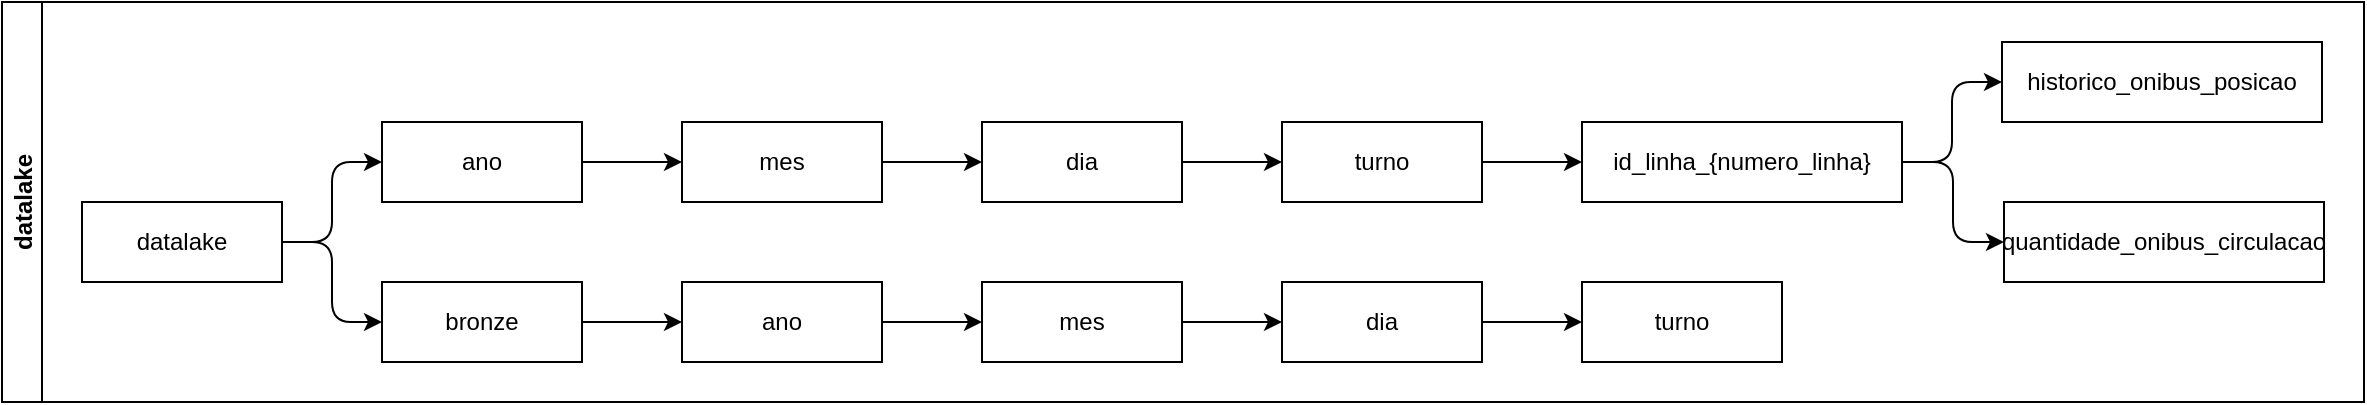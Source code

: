 <mxfile version="24.2.5" type="device">
  <diagram name="Page-1" id="74e2e168-ea6b-b213-b513-2b3c1d86103e">
    <mxGraphModel dx="1434" dy="838" grid="1" gridSize="10" guides="1" tooltips="1" connect="1" arrows="1" fold="1" page="1" pageScale="1" pageWidth="1100" pageHeight="850" background="none" math="0" shadow="0">
      <root>
        <mxCell id="0" />
        <mxCell id="1" parent="0" />
        <mxCell id="PxaC2SSewUqtfdYoJGaB-51" value="datalake" style="swimlane;startSize=20;horizontal=0;childLayout=treeLayout;horizontalTree=1;resizable=0;containerType=tree;fontSize=12;" vertex="1" parent="1">
          <mxGeometry x="300" y="70" width="1181" height="200" as="geometry" />
        </mxCell>
        <mxCell id="PxaC2SSewUqtfdYoJGaB-52" value="datalake" style="whiteSpace=wrap;html=1;" vertex="1" parent="PxaC2SSewUqtfdYoJGaB-51">
          <mxGeometry x="40" y="100" width="100" height="40" as="geometry" />
        </mxCell>
        <mxCell id="PxaC2SSewUqtfdYoJGaB-55" value="ano" style="whiteSpace=wrap;html=1;" vertex="1" parent="PxaC2SSewUqtfdYoJGaB-51">
          <mxGeometry x="190" y="60" width="100" height="40" as="geometry" />
        </mxCell>
        <mxCell id="PxaC2SSewUqtfdYoJGaB-56" value="" style="edgeStyle=elbowEdgeStyle;elbow=horizontal;html=1;rounded=1;curved=0;sourcePerimeterSpacing=0;targetPerimeterSpacing=0;startSize=6;endSize=6;" edge="1" parent="PxaC2SSewUqtfdYoJGaB-51" source="PxaC2SSewUqtfdYoJGaB-52" target="PxaC2SSewUqtfdYoJGaB-55">
          <mxGeometry relative="1" as="geometry" />
        </mxCell>
        <mxCell id="PxaC2SSewUqtfdYoJGaB-63" value="" style="edgeStyle=elbowEdgeStyle;elbow=horizontal;html=1;rounded=1;curved=0;sourcePerimeterSpacing=0;targetPerimeterSpacing=0;startSize=6;endSize=6;" edge="1" target="PxaC2SSewUqtfdYoJGaB-64" source="PxaC2SSewUqtfdYoJGaB-52" parent="PxaC2SSewUqtfdYoJGaB-51">
          <mxGeometry relative="1" as="geometry">
            <mxPoint x="370" y="620" as="sourcePoint" />
          </mxGeometry>
        </mxCell>
        <mxCell id="PxaC2SSewUqtfdYoJGaB-64" value="bronze" style="whiteSpace=wrap;html=1;" vertex="1" parent="PxaC2SSewUqtfdYoJGaB-51">
          <mxGeometry x="190" y="140" width="100" height="40" as="geometry" />
        </mxCell>
        <mxCell id="PxaC2SSewUqtfdYoJGaB-65" value="" style="edgeStyle=elbowEdgeStyle;elbow=horizontal;html=1;rounded=1;curved=0;sourcePerimeterSpacing=0;targetPerimeterSpacing=0;startSize=6;endSize=6;" edge="1" target="PxaC2SSewUqtfdYoJGaB-66" source="PxaC2SSewUqtfdYoJGaB-64" parent="PxaC2SSewUqtfdYoJGaB-51">
          <mxGeometry relative="1" as="geometry">
            <mxPoint x="370" y="700" as="sourcePoint" />
          </mxGeometry>
        </mxCell>
        <mxCell id="PxaC2SSewUqtfdYoJGaB-66" value="ano" style="whiteSpace=wrap;html=1;" vertex="1" parent="PxaC2SSewUqtfdYoJGaB-51">
          <mxGeometry x="340" y="140" width="100" height="40" as="geometry" />
        </mxCell>
        <mxCell id="PxaC2SSewUqtfdYoJGaB-67" value="" style="edgeStyle=elbowEdgeStyle;elbow=horizontal;html=1;rounded=1;curved=0;sourcePerimeterSpacing=0;targetPerimeterSpacing=0;startSize=6;endSize=6;" edge="1" target="PxaC2SSewUqtfdYoJGaB-68" source="PxaC2SSewUqtfdYoJGaB-66" parent="PxaC2SSewUqtfdYoJGaB-51">
          <mxGeometry relative="1" as="geometry">
            <mxPoint x="520" y="780" as="sourcePoint" />
          </mxGeometry>
        </mxCell>
        <mxCell id="PxaC2SSewUqtfdYoJGaB-68" value="mes" style="whiteSpace=wrap;html=1;" vertex="1" parent="PxaC2SSewUqtfdYoJGaB-51">
          <mxGeometry x="490" y="140" width="100" height="40" as="geometry" />
        </mxCell>
        <mxCell id="PxaC2SSewUqtfdYoJGaB-69" value="" style="edgeStyle=elbowEdgeStyle;elbow=horizontal;html=1;rounded=1;curved=0;sourcePerimeterSpacing=0;targetPerimeterSpacing=0;startSize=6;endSize=6;" edge="1" target="PxaC2SSewUqtfdYoJGaB-70" source="PxaC2SSewUqtfdYoJGaB-68" parent="PxaC2SSewUqtfdYoJGaB-51">
          <mxGeometry relative="1" as="geometry">
            <mxPoint x="670" y="780" as="sourcePoint" />
          </mxGeometry>
        </mxCell>
        <mxCell id="PxaC2SSewUqtfdYoJGaB-70" value="dia" style="whiteSpace=wrap;html=1;" vertex="1" parent="PxaC2SSewUqtfdYoJGaB-51">
          <mxGeometry x="640" y="140" width="100" height="40" as="geometry" />
        </mxCell>
        <mxCell id="PxaC2SSewUqtfdYoJGaB-71" value="" style="edgeStyle=elbowEdgeStyle;elbow=horizontal;html=1;rounded=1;curved=0;sourcePerimeterSpacing=0;targetPerimeterSpacing=0;startSize=6;endSize=6;" edge="1" target="PxaC2SSewUqtfdYoJGaB-72" source="PxaC2SSewUqtfdYoJGaB-70" parent="PxaC2SSewUqtfdYoJGaB-51">
          <mxGeometry relative="1" as="geometry">
            <mxPoint x="700" y="500" as="sourcePoint" />
          </mxGeometry>
        </mxCell>
        <mxCell id="PxaC2SSewUqtfdYoJGaB-72" value="turno" style="whiteSpace=wrap;html=1;" vertex="1" parent="PxaC2SSewUqtfdYoJGaB-51">
          <mxGeometry x="790" y="140" width="100" height="40" as="geometry" />
        </mxCell>
        <mxCell id="PxaC2SSewUqtfdYoJGaB-73" value="" style="edgeStyle=elbowEdgeStyle;elbow=horizontal;html=1;rounded=1;curved=0;sourcePerimeterSpacing=0;targetPerimeterSpacing=0;startSize=6;endSize=6;" edge="1" target="PxaC2SSewUqtfdYoJGaB-74" source="PxaC2SSewUqtfdYoJGaB-55" parent="PxaC2SSewUqtfdYoJGaB-51">
          <mxGeometry relative="1" as="geometry">
            <mxPoint x="250" y="420" as="sourcePoint" />
          </mxGeometry>
        </mxCell>
        <mxCell id="PxaC2SSewUqtfdYoJGaB-74" value="mes" style="whiteSpace=wrap;html=1;" vertex="1" parent="PxaC2SSewUqtfdYoJGaB-51">
          <mxGeometry x="340" y="60" width="100" height="40" as="geometry" />
        </mxCell>
        <mxCell id="PxaC2SSewUqtfdYoJGaB-75" value="" style="edgeStyle=elbowEdgeStyle;elbow=horizontal;html=1;rounded=1;curved=0;sourcePerimeterSpacing=0;targetPerimeterSpacing=0;startSize=6;endSize=6;" edge="1" target="PxaC2SSewUqtfdYoJGaB-76" source="PxaC2SSewUqtfdYoJGaB-74" parent="PxaC2SSewUqtfdYoJGaB-51">
          <mxGeometry relative="1" as="geometry">
            <mxPoint x="400" y="420" as="sourcePoint" />
          </mxGeometry>
        </mxCell>
        <mxCell id="PxaC2SSewUqtfdYoJGaB-76" value="dia" style="whiteSpace=wrap;html=1;" vertex="1" parent="PxaC2SSewUqtfdYoJGaB-51">
          <mxGeometry x="490" y="60" width="100" height="40" as="geometry" />
        </mxCell>
        <mxCell id="PxaC2SSewUqtfdYoJGaB-77" value="" style="edgeStyle=elbowEdgeStyle;elbow=horizontal;html=1;rounded=1;curved=0;sourcePerimeterSpacing=0;targetPerimeterSpacing=0;startSize=6;endSize=6;" edge="1" target="PxaC2SSewUqtfdYoJGaB-78" source="PxaC2SSewUqtfdYoJGaB-76" parent="PxaC2SSewUqtfdYoJGaB-51">
          <mxGeometry relative="1" as="geometry">
            <mxPoint x="550" y="420" as="sourcePoint" />
          </mxGeometry>
        </mxCell>
        <mxCell id="PxaC2SSewUqtfdYoJGaB-78" value="turno" style="whiteSpace=wrap;html=1;" vertex="1" parent="PxaC2SSewUqtfdYoJGaB-51">
          <mxGeometry x="640" y="60" width="100" height="40" as="geometry" />
        </mxCell>
        <mxCell id="PxaC2SSewUqtfdYoJGaB-79" value="" style="edgeStyle=elbowEdgeStyle;elbow=horizontal;html=1;rounded=1;curved=0;sourcePerimeterSpacing=0;targetPerimeterSpacing=0;startSize=6;endSize=6;" edge="1" target="PxaC2SSewUqtfdYoJGaB-80" source="PxaC2SSewUqtfdYoJGaB-78" parent="PxaC2SSewUqtfdYoJGaB-51">
          <mxGeometry relative="1" as="geometry">
            <mxPoint x="700" y="420" as="sourcePoint" />
          </mxGeometry>
        </mxCell>
        <mxCell id="PxaC2SSewUqtfdYoJGaB-80" value="id_linha_{numero_linha}" style="whiteSpace=wrap;html=1;" vertex="1" parent="PxaC2SSewUqtfdYoJGaB-51">
          <mxGeometry x="790" y="60" width="160" height="40" as="geometry" />
        </mxCell>
        <mxCell id="PxaC2SSewUqtfdYoJGaB-81" value="" style="edgeStyle=elbowEdgeStyle;elbow=horizontal;html=1;rounded=1;curved=0;sourcePerimeterSpacing=0;targetPerimeterSpacing=0;startSize=6;endSize=6;" edge="1" target="PxaC2SSewUqtfdYoJGaB-82" source="PxaC2SSewUqtfdYoJGaB-80" parent="PxaC2SSewUqtfdYoJGaB-51">
          <mxGeometry relative="1" as="geometry">
            <mxPoint x="850" y="420" as="sourcePoint" />
          </mxGeometry>
        </mxCell>
        <mxCell id="PxaC2SSewUqtfdYoJGaB-82" value="historico_onibus_posicao" style="whiteSpace=wrap;html=1;" vertex="1" parent="PxaC2SSewUqtfdYoJGaB-51">
          <mxGeometry x="1000" y="20" width="160" height="40" as="geometry" />
        </mxCell>
        <mxCell id="PxaC2SSewUqtfdYoJGaB-83" value="" style="edgeStyle=elbowEdgeStyle;elbow=horizontal;html=1;rounded=1;curved=0;sourcePerimeterSpacing=0;targetPerimeterSpacing=0;startSize=6;endSize=6;" edge="1" target="PxaC2SSewUqtfdYoJGaB-84" source="PxaC2SSewUqtfdYoJGaB-80" parent="PxaC2SSewUqtfdYoJGaB-51">
          <mxGeometry relative="1" as="geometry">
            <mxPoint x="850" y="420" as="sourcePoint" />
          </mxGeometry>
        </mxCell>
        <mxCell id="PxaC2SSewUqtfdYoJGaB-84" value="quantidade_onibus_circulacao" style="whiteSpace=wrap;html=1;" vertex="1" parent="PxaC2SSewUqtfdYoJGaB-51">
          <mxGeometry x="1001" y="100" width="160" height="40" as="geometry" />
        </mxCell>
      </root>
    </mxGraphModel>
  </diagram>
</mxfile>
